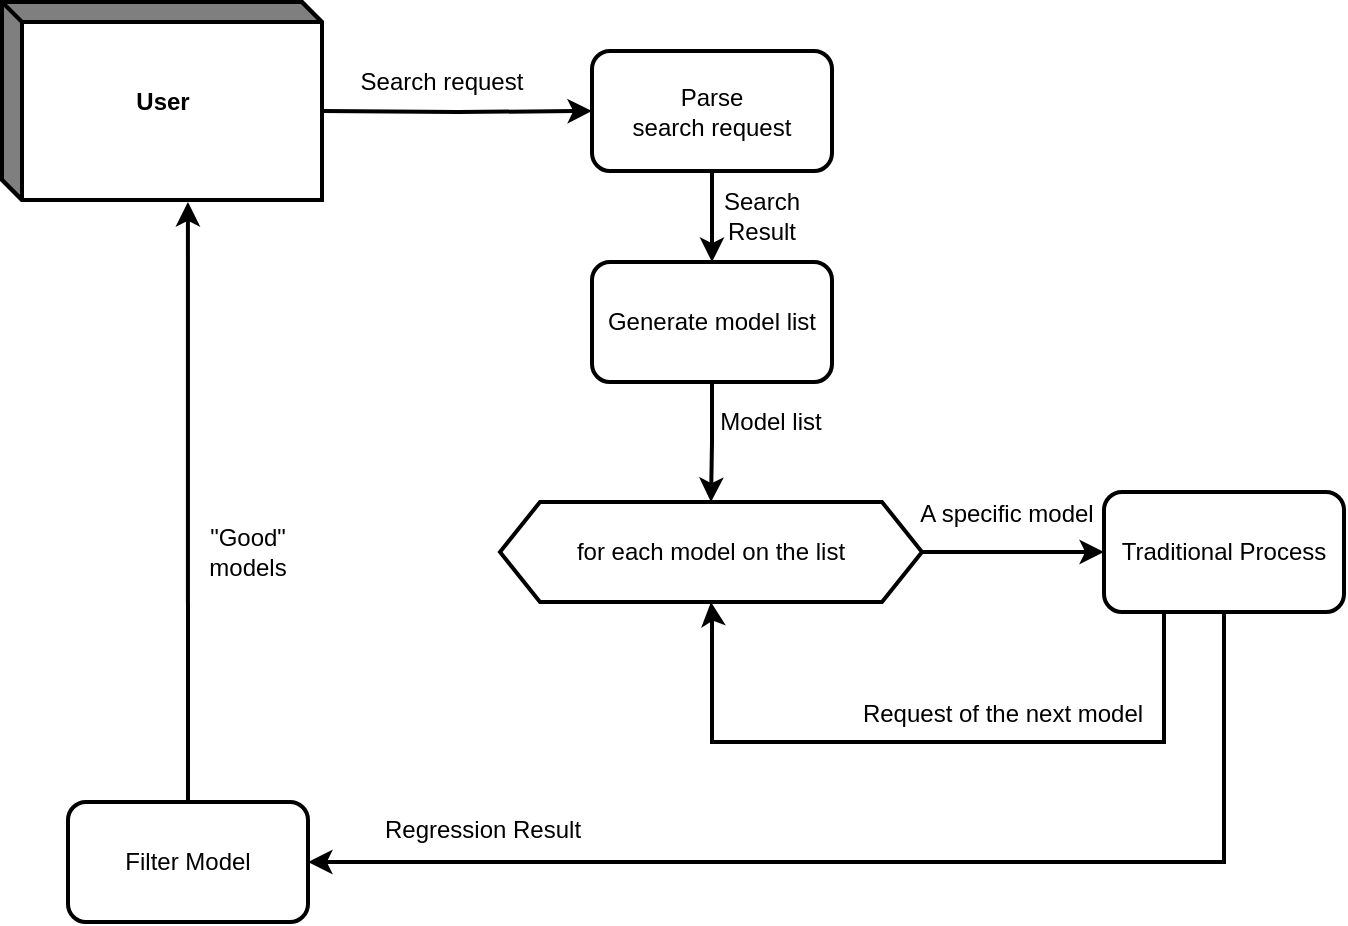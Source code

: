 <mxfile version="16.5.1" type="device" pages="2"><diagram id="mTngtMP_0UJyMqEpqlQN" name="Page-1"><mxGraphModel dx="1102" dy="772" grid="1" gridSize="10" guides="1" tooltips="1" connect="1" arrows="1" fold="1" page="1" pageScale="1" pageWidth="850" pageHeight="1100" math="0" shadow="0"><root><mxCell id="0"/><mxCell id="1" parent="0"/><mxCell id="sNSn84IOaV8rlnjkOtjy-33" style="edgeStyle=orthogonalEdgeStyle;rounded=0;orthogonalLoop=1;jettySize=auto;html=1;exitX=0;exitY=0;exitDx=160;exitDy=54.5;exitPerimeter=0;entryX=0;entryY=0.5;entryDx=0;entryDy=0;fontSize=16;fontColor=none;strokeWidth=2;" parent="1" target="sNSn84IOaV8rlnjkOtjy-32" edge="1"><mxGeometry relative="1" as="geometry"><mxPoint x="210" y="404.5" as="sourcePoint"/><mxPoint x="320.36" y="407.12" as="targetPoint"/></mxGeometry></mxCell><mxCell id="sNSn84IOaV8rlnjkOtjy-31" value="User" style="html=1;dashed=0;whitespace=wrap;shape=mxgraph.dfd.externalEntity;shadow=0;glass=0;comic=0;labelBackgroundColor=none;strokeWidth=2;fillColor=none;fontColor=#000000;labelBorderColor=none;align=center;fontStyle=1;snapToPoint=1;" parent="1" vertex="1"><mxGeometry x="50" y="350" width="160" height="99" as="geometry"/></mxCell><mxCell id="sNSn84IOaV8rlnjkOtjy-36" style="edgeStyle=orthogonalEdgeStyle;rounded=0;orthogonalLoop=1;jettySize=auto;html=1;exitX=0.5;exitY=1;exitDx=0;exitDy=0;fontSize=12;fontColor=none;strokeWidth=2;" parent="1" source="sNSn84IOaV8rlnjkOtjy-32" target="sNSn84IOaV8rlnjkOtjy-35" edge="1"><mxGeometry relative="1" as="geometry"/></mxCell><mxCell id="sNSn84IOaV8rlnjkOtjy-32" value="Parse &lt;br&gt;search request" style="rounded=1;whiteSpace=wrap;html=1;strokeWidth=2;" parent="1" vertex="1"><mxGeometry x="345" y="374.5" width="120" height="60" as="geometry"/></mxCell><mxCell id="sNSn84IOaV8rlnjkOtjy-34" value="Search request" style="text;html=1;strokeColor=none;fillColor=none;align=center;verticalAlign=middle;whiteSpace=wrap;rounded=0;dashed=1;dashPattern=1 1;fontSize=12;fontColor=none;" parent="1" vertex="1"><mxGeometry x="205" y="374.5" width="130" height="30" as="geometry"/></mxCell><mxCell id="sNSn84IOaV8rlnjkOtjy-40" style="edgeStyle=orthogonalEdgeStyle;rounded=0;orthogonalLoop=1;jettySize=auto;html=1;exitX=0.5;exitY=1;exitDx=0;exitDy=0;fontSize=12;fontColor=default;strokeWidth=2;" parent="1" source="sNSn84IOaV8rlnjkOtjy-35" target="sNSn84IOaV8rlnjkOtjy-37" edge="1"><mxGeometry relative="1" as="geometry"/></mxCell><mxCell id="sNSn84IOaV8rlnjkOtjy-35" value="Generate model list" style="rounded=1;whiteSpace=wrap;html=1;strokeWidth=2;" parent="1" vertex="1"><mxGeometry x="345" y="480" width="120" height="60" as="geometry"/></mxCell><mxCell id="sNSn84IOaV8rlnjkOtjy-41" style="edgeStyle=orthogonalEdgeStyle;rounded=0;orthogonalLoop=1;jettySize=auto;html=1;exitX=1;exitY=0.5;exitDx=0;exitDy=0;entryX=0;entryY=0.5;entryDx=0;entryDy=0;fontSize=12;fontColor=default;strokeWidth=2;" parent="1" source="sNSn84IOaV8rlnjkOtjy-37" target="sNSn84IOaV8rlnjkOtjy-39" edge="1"><mxGeometry relative="1" as="geometry"/></mxCell><mxCell id="sNSn84IOaV8rlnjkOtjy-37" value="for each model on the list" style="shape=hexagon;perimeter=hexagonPerimeter2;whiteSpace=wrap;html=1;fixedSize=1;fontSize=12;fontColor=default;strokeWidth=2;fillColor=none;labelBackgroundColor=none;labelBorderColor=none;" parent="1" vertex="1"><mxGeometry x="299" y="600" width="211" height="50" as="geometry"/></mxCell><mxCell id="sNSn84IOaV8rlnjkOtjy-43" style="edgeStyle=orthogonalEdgeStyle;rounded=0;orthogonalLoop=1;jettySize=auto;html=1;exitX=0.25;exitY=1;exitDx=0;exitDy=0;fontSize=12;fontColor=default;strokeWidth=2;entryX=0.5;entryY=1;entryDx=0;entryDy=0;" parent="1" source="sNSn84IOaV8rlnjkOtjy-39" target="sNSn84IOaV8rlnjkOtjy-37" edge="1"><mxGeometry relative="1" as="geometry"><mxPoint x="405" y="640" as="targetPoint"/><Array as="points"><mxPoint x="631" y="720"/><mxPoint x="405" y="720"/><mxPoint x="405" y="655"/></Array></mxGeometry></mxCell><mxCell id="sNSn84IOaV8rlnjkOtjy-45" style="edgeStyle=orthogonalEdgeStyle;rounded=0;orthogonalLoop=1;jettySize=auto;html=1;exitX=0.5;exitY=1;exitDx=0;exitDy=0;fontSize=12;fontColor=default;strokeWidth=2;entryX=1;entryY=0.5;entryDx=0;entryDy=0;" parent="1" source="sNSn84IOaV8rlnjkOtjy-39" target="sNSn84IOaV8rlnjkOtjy-48" edge="1"><mxGeometry relative="1" as="geometry"><mxPoint x="183" y="780" as="targetPoint"/></mxGeometry></mxCell><mxCell id="sNSn84IOaV8rlnjkOtjy-39" value="Traditional Process" style="rounded=1;whiteSpace=wrap;html=1;strokeWidth=2;" parent="1" vertex="1"><mxGeometry x="601" y="595" width="120" height="60" as="geometry"/></mxCell><mxCell id="sNSn84IOaV8rlnjkOtjy-42" value="A specific model" style="text;html=1;align=center;verticalAlign=middle;resizable=0;points=[];autosize=1;strokeColor=none;fillColor=none;fontSize=12;fontColor=default;" parent="1" vertex="1"><mxGeometry x="502" y="596" width="100" height="20" as="geometry"/></mxCell><mxCell id="sNSn84IOaV8rlnjkOtjy-44" value="Request of the next model" style="text;html=1;align=center;verticalAlign=middle;resizable=0;points=[];autosize=1;strokeColor=none;fillColor=none;fontSize=12;fontColor=default;" parent="1" vertex="1"><mxGeometry x="470" y="696" width="160" height="20" as="geometry"/></mxCell><mxCell id="sNSn84IOaV8rlnjkOtjy-47" style="edgeStyle=orthogonalEdgeStyle;rounded=0;orthogonalLoop=1;jettySize=auto;html=1;exitX=0.5;exitY=0;exitDx=0;exitDy=0;entryX=0.581;entryY=1.01;entryDx=0;entryDy=0;entryPerimeter=0;fontSize=12;fontColor=default;strokeWidth=2;" parent="1" source="sNSn84IOaV8rlnjkOtjy-48" target="sNSn84IOaV8rlnjkOtjy-31" edge="1"><mxGeometry relative="1" as="geometry"><mxPoint x="143" y="740" as="sourcePoint"/></mxGeometry></mxCell><mxCell id="sNSn84IOaV8rlnjkOtjy-48" value="Filter Model" style="rounded=1;whiteSpace=wrap;html=1;strokeWidth=2;" parent="1" vertex="1"><mxGeometry x="83" y="750" width="120" height="60" as="geometry"/></mxCell><mxCell id="DN4mnPa0fCRy3P0fhWXP-1" value="Search Result" style="text;html=1;strokeColor=none;fillColor=none;align=center;verticalAlign=middle;whiteSpace=wrap;rounded=0;labelBackgroundColor=none;labelBorderColor=none;fontSize=12;fontColor=default;" parent="1" vertex="1"><mxGeometry x="400" y="442" width="60" height="30" as="geometry"/></mxCell><mxCell id="DN4mnPa0fCRy3P0fhWXP-2" value="Model list" style="text;html=1;align=center;verticalAlign=middle;resizable=0;points=[];autosize=1;strokeColor=none;fillColor=none;fontSize=12;fontColor=default;" parent="1" vertex="1"><mxGeometry x="399" y="550" width="70" height="20" as="geometry"/></mxCell><mxCell id="kbloSbjrO6hhKk0prQqX-1" value="Regression Result" style="text;html=1;align=center;verticalAlign=middle;resizable=0;points=[];autosize=1;strokeColor=none;fillColor=none;" vertex="1" parent="1"><mxGeometry x="235" y="754" width="110" height="20" as="geometry"/></mxCell><mxCell id="kbloSbjrO6hhKk0prQqX-3" value="&quot;Good&quot; models" style="text;html=1;strokeColor=none;fillColor=none;align=center;verticalAlign=middle;whiteSpace=wrap;rounded=0;" vertex="1" parent="1"><mxGeometry x="143" y="610" width="60" height="30" as="geometry"/></mxCell></root></mxGraphModel></diagram><diagram id="X5Q8cOgmqDiJ-UkGuhwi" name="Page-2"><mxGraphModel dx="1102" dy="772" grid="1" gridSize="10" guides="1" tooltips="1" connect="1" arrows="1" fold="1" page="1" pageScale="1" pageWidth="850" pageHeight="1100" math="0" shadow="0"><root><mxCell id="HB05p5VePpuMK9viSYjX-0"/><mxCell id="HB05p5VePpuMK9viSYjX-1" parent="HB05p5VePpuMK9viSYjX-0"/><mxCell id="01r6gC2ywjjaw4JjDOoq-0" style="edgeStyle=orthogonalEdgeStyle;rounded=0;orthogonalLoop=1;jettySize=auto;html=1;exitDx=0;exitDy=0;startArrow=none;strokeWidth=2;" edge="1" parent="HB05p5VePpuMK9viSYjX-1" source="01r6gC2ywjjaw4JjDOoq-17" target="01r6gC2ywjjaw4JjDOoq-11"><mxGeometry relative="1" as="geometry"><mxPoint x="754" y="290" as="targetPoint"/></mxGeometry></mxCell><mxCell id="01r6gC2ywjjaw4JjDOoq-1" style="edgeStyle=orthogonalEdgeStyle;rounded=0;orthogonalLoop=1;jettySize=auto;html=1;exitX=0.5;exitY=1;exitDx=0;exitDy=0;entryX=0.64;entryY=0.453;entryDx=0;entryDy=0;entryPerimeter=0;strokeWidth=2;" edge="1" parent="HB05p5VePpuMK9viSYjX-1" source="01r6gC2ywjjaw4JjDOoq-2" target="01r6gC2ywjjaw4JjDOoq-17"><mxGeometry relative="1" as="geometry"/></mxCell><mxCell id="01r6gC2ywjjaw4JjDOoq-2" value="Parse request" style="rounded=1;whiteSpace=wrap;html=1;strokeWidth=2;" vertex="1" parent="HB05p5VePpuMK9viSYjX-1"><mxGeometry x="387" y="145.5" width="120" height="60" as="geometry"/></mxCell><mxCell id="01r6gC2ywjjaw4JjDOoq-3" style="edgeStyle=orthogonalEdgeStyle;rounded=0;orthogonalLoop=1;jettySize=auto;html=1;exitX=0;exitY=0;exitDx=160;exitDy=54.5;exitPerimeter=0;entryX=0;entryY=0.5;entryDx=0;entryDy=0;strokeWidth=2;" edge="1" parent="HB05p5VePpuMK9viSYjX-1" source="01r6gC2ywjjaw4JjDOoq-4" target="01r6gC2ywjjaw4JjDOoq-2"><mxGeometry relative="1" as="geometry"><Array as="points"><mxPoint x="329" y="176"/></Array></mxGeometry></mxCell><mxCell id="01r6gC2ywjjaw4JjDOoq-4" value="User" style="html=1;dashed=0;whitespace=wrap;shape=mxgraph.dfd.externalEntity;shadow=0;glass=0;comic=0;labelBackgroundColor=none;strokeWidth=2;fillColor=none;fontColor=#000000;labelBorderColor=none;align=center;fontStyle=1;snapToPoint=1;" vertex="1" parent="HB05p5VePpuMK9viSYjX-1"><mxGeometry x="47" y="121" width="160" height="99" as="geometry"/></mxCell><mxCell id="01r6gC2ywjjaw4JjDOoq-5" value="&amp;nbsp;request of a specific model" style="text;html=1;align=center;verticalAlign=middle;resizable=0;points=[];autosize=1;strokeColor=none;fillColor=none;strokeWidth=2;" vertex="1" parent="HB05p5VePpuMK9viSYjX-1"><mxGeometry x="207" y="154" width="160" height="20" as="geometry"/></mxCell><mxCell id="01r6gC2ywjjaw4JjDOoq-6" style="edgeStyle=orthogonalEdgeStyle;rounded=0;orthogonalLoop=1;jettySize=auto;html=1;entryX=1;entryY=0.5;entryDx=0;entryDy=0;exitX=0.5;exitY=1;exitDx=0;exitDy=0;strokeWidth=2;" edge="1" parent="HB05p5VePpuMK9viSYjX-1" source="01r6gC2ywjjaw4JjDOoq-11" target="01r6gC2ywjjaw4JjDOoq-13"><mxGeometry relative="1" as="geometry"><mxPoint x="724" y="480" as="sourcePoint"/></mxGeometry></mxCell><mxCell id="01r6gC2ywjjaw4JjDOoq-7" value="Generate Instrument Matrix" style="rounded=1;whiteSpace=wrap;html=1;strokeWidth=2;" vertex="1" parent="HB05p5VePpuMK9viSYjX-1"><mxGeometry x="224" y="330" width="120" height="60" as="geometry"/></mxCell><mxCell id="01r6gC2ywjjaw4JjDOoq-8" value="A specific Model" style="text;html=1;strokeColor=none;fillColor=none;align=center;verticalAlign=middle;whiteSpace=wrap;rounded=0;direction=east;flipV=0;flipH=1;strokeWidth=2;" vertex="1" parent="HB05p5VePpuMK9viSYjX-1"><mxGeometry x="453" y="220" width="60" height="30" as="geometry"/></mxCell><mxCell id="01r6gC2ywjjaw4JjDOoq-9" style="edgeStyle=orthogonalEdgeStyle;rounded=0;orthogonalLoop=1;jettySize=auto;html=1;entryX=0.5;entryY=0;entryDx=0;entryDy=0;strokeWidth=2;" edge="1" parent="HB05p5VePpuMK9viSYjX-1" source="01r6gC2ywjjaw4JjDOoq-17" target="01r6gC2ywjjaw4JjDOoq-7"><mxGeometry relative="1" as="geometry"><mxPoint x="314" y="278" as="targetPoint"/></mxGeometry></mxCell><mxCell id="01r6gC2ywjjaw4JjDOoq-10" style="edgeStyle=orthogonalEdgeStyle;rounded=0;orthogonalLoop=1;jettySize=auto;html=1;entryX=0;entryY=0.5;entryDx=0;entryDy=0;exitX=0.5;exitY=1;exitDx=0;exitDy=0;strokeWidth=2;" edge="1" parent="HB05p5VePpuMK9viSYjX-1" source="01r6gC2ywjjaw4JjDOoq-7" target="01r6gC2ywjjaw4JjDOoq-13"><mxGeometry relative="1" as="geometry"><mxPoint x="364" y="410" as="sourcePoint"/><mxPoint x="384" y="410" as="targetPoint"/></mxGeometry></mxCell><mxCell id="01r6gC2ywjjaw4JjDOoq-11" value="Process&lt;br&gt;Panel Data" style="rounded=1;whiteSpace=wrap;html=1;strokeWidth=2;" vertex="1" parent="HB05p5VePpuMK9viSYjX-1"><mxGeometry x="594" y="330" width="110" height="60" as="geometry"/></mxCell><mxCell id="01r6gC2ywjjaw4JjDOoq-12" style="edgeStyle=orthogonalEdgeStyle;rounded=0;orthogonalLoop=1;jettySize=auto;html=1;exitX=0.5;exitY=1;exitDx=0;exitDy=0;strokeWidth=2;" edge="1" parent="HB05p5VePpuMK9viSYjX-1" source="01r6gC2ywjjaw4JjDOoq-13" target="01r6gC2ywjjaw4JjDOoq-4"><mxGeometry relative="1" as="geometry"/></mxCell><mxCell id="01r6gC2ywjjaw4JjDOoq-13" value="GMM" style="rounded=1;whiteSpace=wrap;html=1;strokeWidth=2;" vertex="1" parent="HB05p5VePpuMK9viSYjX-1"><mxGeometry x="380" y="422" width="120" height="60" as="geometry"/></mxCell><mxCell id="01r6gC2ywjjaw4JjDOoq-14" value="Dependent &amp;amp;&lt;br&gt;Independent Variables" style="text;html=1;align=center;verticalAlign=middle;resizable=0;points=[];autosize=1;strokeColor=none;fillColor=none;rotation=0;spacing=2;spacingBottom=5;strokeWidth=2;" vertex="1" parent="HB05p5VePpuMK9viSYjX-1"><mxGeometry x="505" y="434" width="140" height="40" as="geometry"/></mxCell><mxCell id="01r6gC2ywjjaw4JjDOoq-15" value="Instrument &lt;br&gt;Matrix" style="text;html=1;align=center;verticalAlign=middle;resizable=0;points=[];autosize=1;strokeColor=none;fillColor=none;flipV=1;rotation=0;spacing=2;spacingBottom=3;strokeWidth=2;" vertex="1" parent="HB05p5VePpuMK9viSYjX-1"><mxGeometry x="299" y="434" width="80" height="40" as="geometry"/></mxCell><mxCell id="01r6gC2ywjjaw4JjDOoq-16" value="Regression Result" style="text;html=1;align=center;verticalAlign=middle;resizable=0;points=[];autosize=1;strokeColor=none;fillColor=none;strokeWidth=2;" vertex="1" parent="HB05p5VePpuMK9viSYjX-1"><mxGeometry x="127" y="503" width="110" height="20" as="geometry"/></mxCell><mxCell id="01r6gC2ywjjaw4JjDOoq-17" value="" style="shape=waypoint;sketch=0;fillStyle=solid;size=6;pointerEvents=1;points=[];fillColor=none;resizable=0;rotatable=0;perimeter=centerPerimeter;snapToPoint=1;strokeWidth=2;" vertex="1" parent="HB05p5VePpuMK9viSYjX-1"><mxGeometry x="427" y="250" width="40" height="40" as="geometry"/></mxCell><mxCell id="01r6gC2ywjjaw4JjDOoq-18" value="" style="edgeStyle=orthogonalEdgeStyle;rounded=0;orthogonalLoop=1;jettySize=auto;html=1;exitX=0.5;exitY=1;exitDx=0;exitDy=0;endArrow=none;strokeWidth=2;" edge="1" parent="HB05p5VePpuMK9viSYjX-1" source="01r6gC2ywjjaw4JjDOoq-2" target="01r6gC2ywjjaw4JjDOoq-17"><mxGeometry relative="1" as="geometry"><mxPoint x="474" y="200.5" as="sourcePoint"/><mxPoint x="474" y="280" as="targetPoint"/></mxGeometry></mxCell><mxCell id="01r6gC2ywjjaw4JjDOoq-19" value="" style="rounded=0;whiteSpace=wrap;html=1;fontColor=none;noLabel=1;strokeWidth=2;fillColor=none;dashed=1;dashPattern=1 1;" vertex="1" parent="HB05p5VePpuMK9viSYjX-1"><mxGeometry x="195" y="253" width="599" height="238" as="geometry"/></mxCell><mxCell id="01r6gC2ywjjaw4JjDOoq-20" value="Traditional Process" style="text;html=1;strokeColor=none;fillColor=none;align=center;verticalAlign=middle;whiteSpace=wrap;rounded=0;dashed=1;dashPattern=1 1;fontColor=none;fontSize=16;" vertex="1" parent="HB05p5VePpuMK9viSYjX-1"><mxGeometry x="724" y="260" width="60" height="30" as="geometry"/></mxCell></root></mxGraphModel></diagram></mxfile>